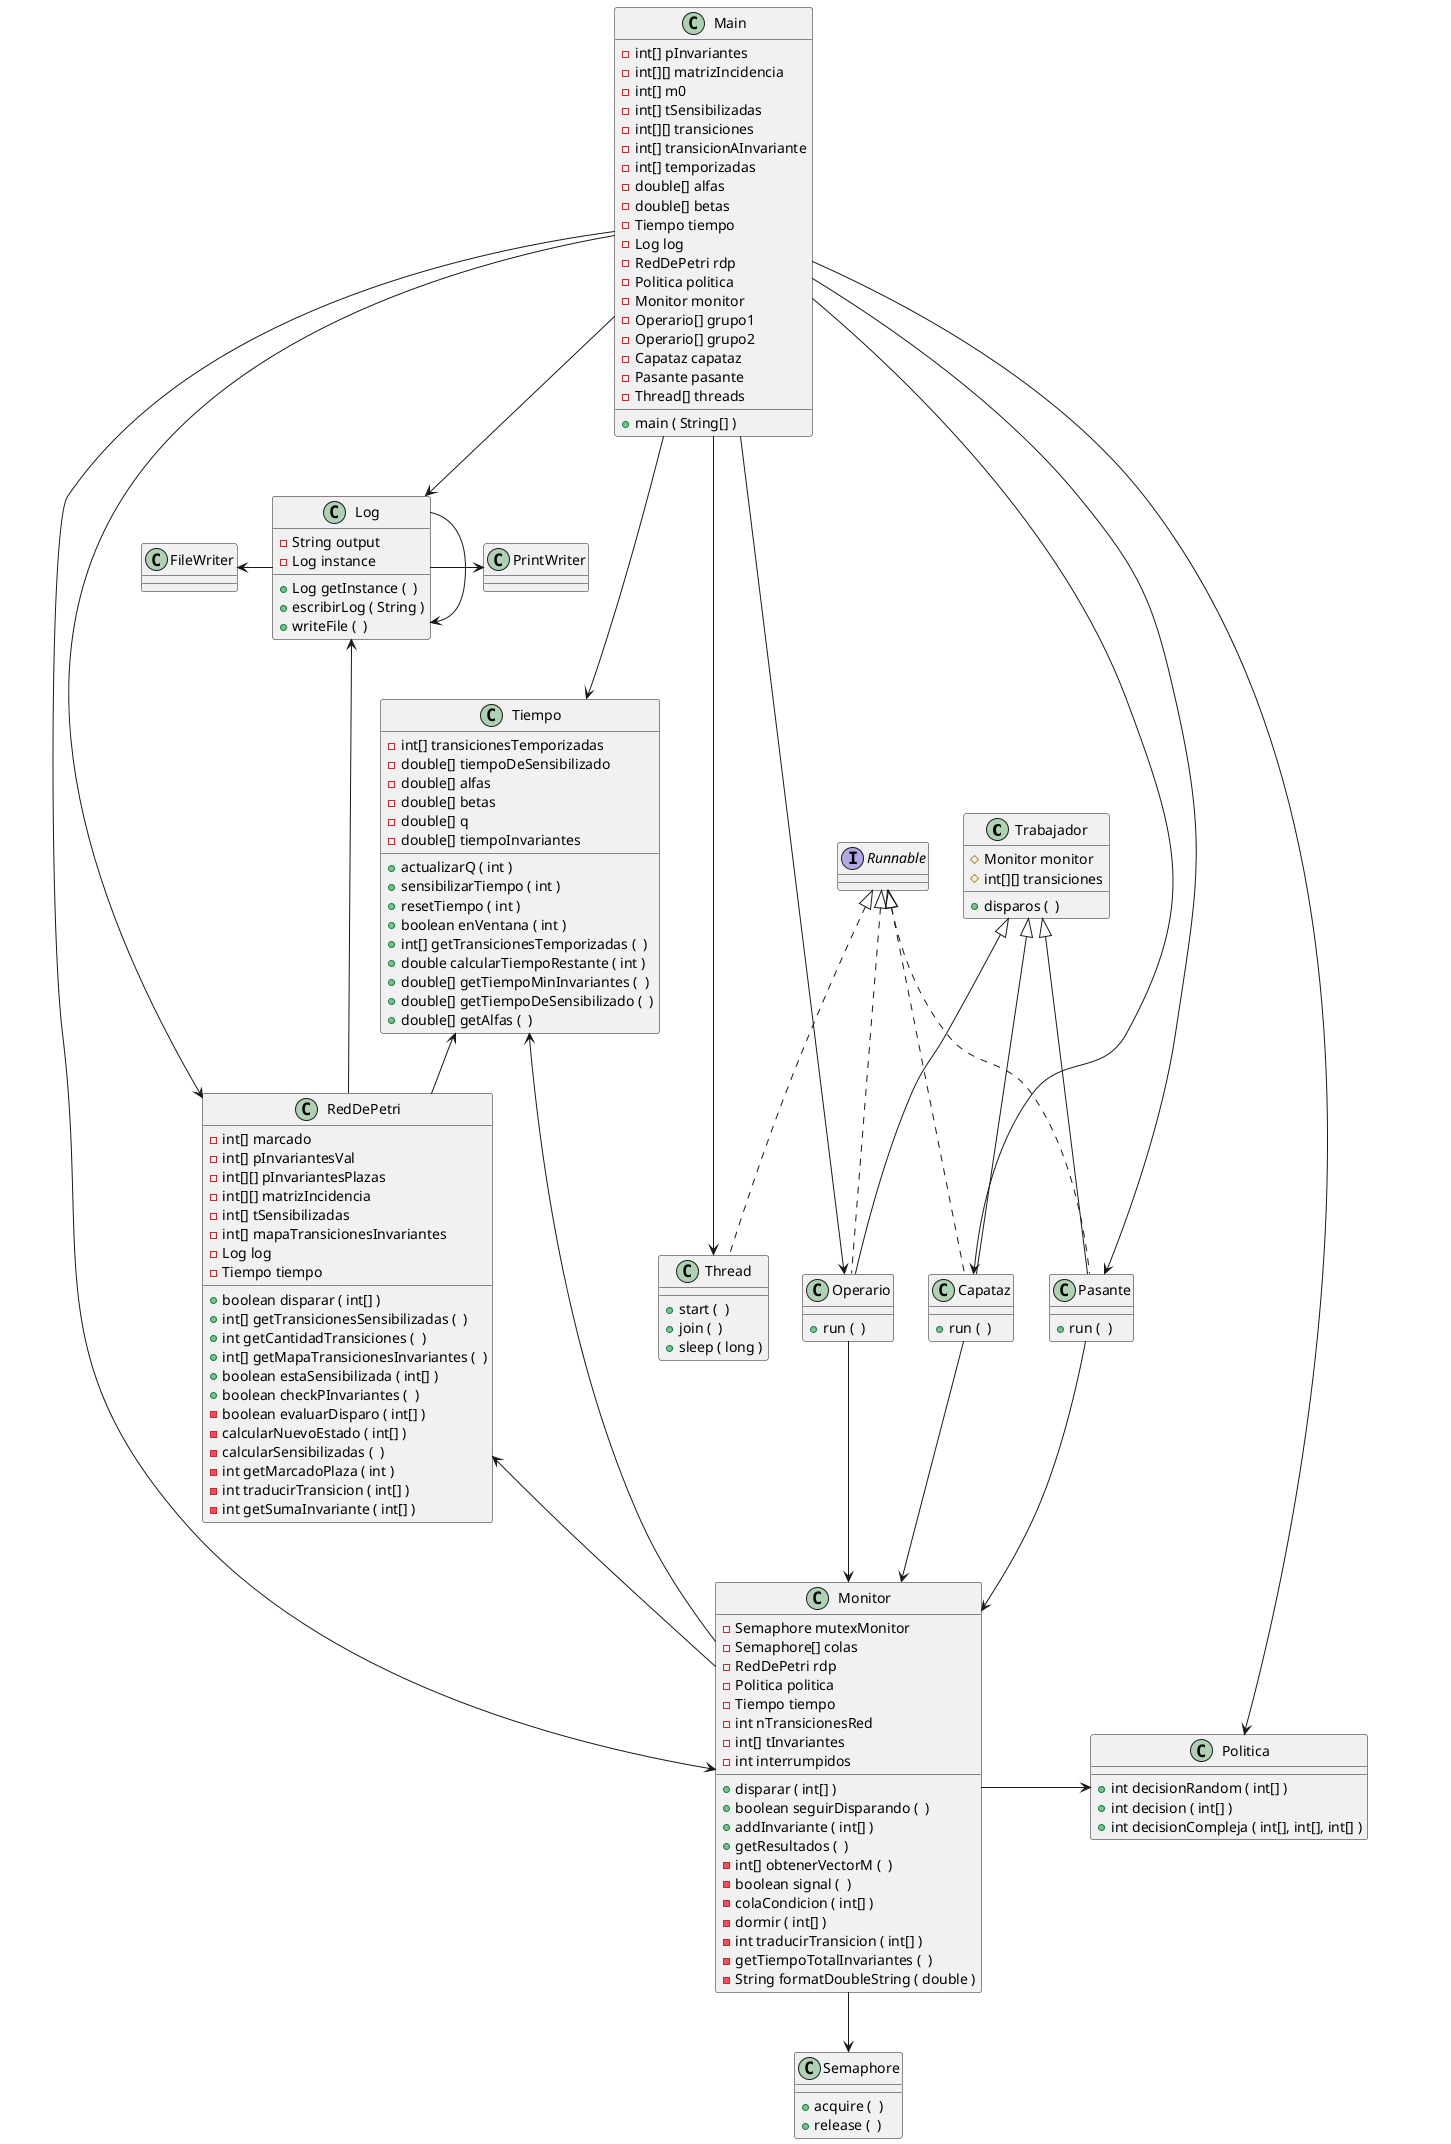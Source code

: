 @startuml clases

class Trabajador {
    # Monitor monitor
    # int[][] transiciones
    + disparos (  )    
}

class Capataz {
    + run (  )    
}

class Pasante {
    + run (  )    
}

class Operario {
    + run (  )    
}

class Politica {
    + int decisionRandom ( int[] )
    + int decision ( int[] )
    + int decisionCompleja ( int[], int[], int[] )
}

class Tiempo {
    - int[] transicionesTemporizadas
    - double[] tiempoDeSensibilizado
    - double[] alfas
    - double[] betas
    - double[] q
    - double[] tiempoInvariantes
    + actualizarQ ( int )
    + sensibilizarTiempo ( int )
    + resetTiempo ( int )
    + boolean enVentana ( int )
    + int[] getTransicionesTemporizadas (  )
    + double calcularTiempoRestante ( int )
    + double[] getTiempoMinInvariantes (  )
    + double[] getTiempoDeSensibilizado (  )
    + double[] getAlfas (  )
}

class Log {
    - String output
    - Log instance
    + Log getInstance (  )
    + escribirLog ( String )
    + writeFile (  )
}

class RedDePetri {
    - int[] marcado
    - int[] pInvariantesVal
    - int[][] pInvariantesPlazas
    - int[][] matrizIncidencia
    - int[] tSensibilizadas
    - int[] mapaTransicionesInvariantes
    - Log log
    - Tiempo tiempo
    + boolean disparar ( int[] )
    + int[] getTransicionesSensibilizadas (  )
    + int getCantidadTransiciones (  )
    + int[] getMapaTransicionesInvariantes (  )
    + boolean estaSensibilizada ( int[] )
    + boolean checkPInvariantes (  )
    - boolean evaluarDisparo ( int[] )
    - calcularNuevoEstado ( int[] )
    - calcularSensibilizadas (  )
    - int getMarcadoPlaza ( int )
    - int traducirTransicion ( int[] )
    - int getSumaInvariante ( int[] )
}

class Monitor {
    - Semaphore mutexMonitor
    - Semaphore[] colas
    - RedDePetri rdp
    - Politica politica
    - Tiempo tiempo
    - int nTransicionesRed
    - int[] tInvariantes
    - int interrumpidos
    + disparar ( int[] )
    + boolean seguirDisparando (  )
    + addInvariante ( int[] )
    + getResultados (  )
    - int[] obtenerVectorM (  )
    - boolean signal (  )
    - colaCondicion ( int[] )
    - dormir ( int[] )
    - int traducirTransicion ( int[] )
    - getTiempoTotalInvariantes (  )
    - String formatDoubleString ( double )
}

class Main {
    + main ( String[] )
    - int[] pInvariantes
    - int[][] matrizIncidencia
    - int[] m0
    - int[] tSensibilizadas
    - int[][] transiciones
    - int[] transicionAInvariante
    - int[] temporizadas
    - double[] alfas
    - double[] betas
    - Tiempo tiempo
    - Log log
    - RedDePetri rdp
    - Politica politica
    - Monitor monitor
    - Operario[] grupo1
    - Operario[] grupo2
    - Capataz capataz
    - Pasante pasante
    - Thread[] threads
}

class Semaphore {
    + acquire (  )
    + release (  )
}

class Thread {
    + start (  )
    + join (  )
    + sleep ( long )
}

interface Runnable

class FileWriter

class PrintWriter

Monitor --> Semaphore
RedDePetri <- Monitor
Monitor -> Politica

Runnable <|-. Capataz
Runnable <|-. Operario
Runnable <|-. Pasante
Runnable <|-. Thread

Trabajador <|-- Capataz
Trabajador <|-- Operario
Trabajador <|-- Pasante

Capataz --> Monitor
Pasante --> Monitor
Operario --> Monitor

Main --> Tiempo
Main --> Log
Main ----> Capataz
Main ----> Operario
Main ----> Pasante
Main ----> Thread
Main ----> RedDePetri
Main ----> Politica
Main -----> Monitor

Tiempo <-- Monitor
Tiempo <-- RedDePetri

Log --> Log
FileWriter <- Log
Log -> PrintWriter
Log <-- RedDePetri

@enduml